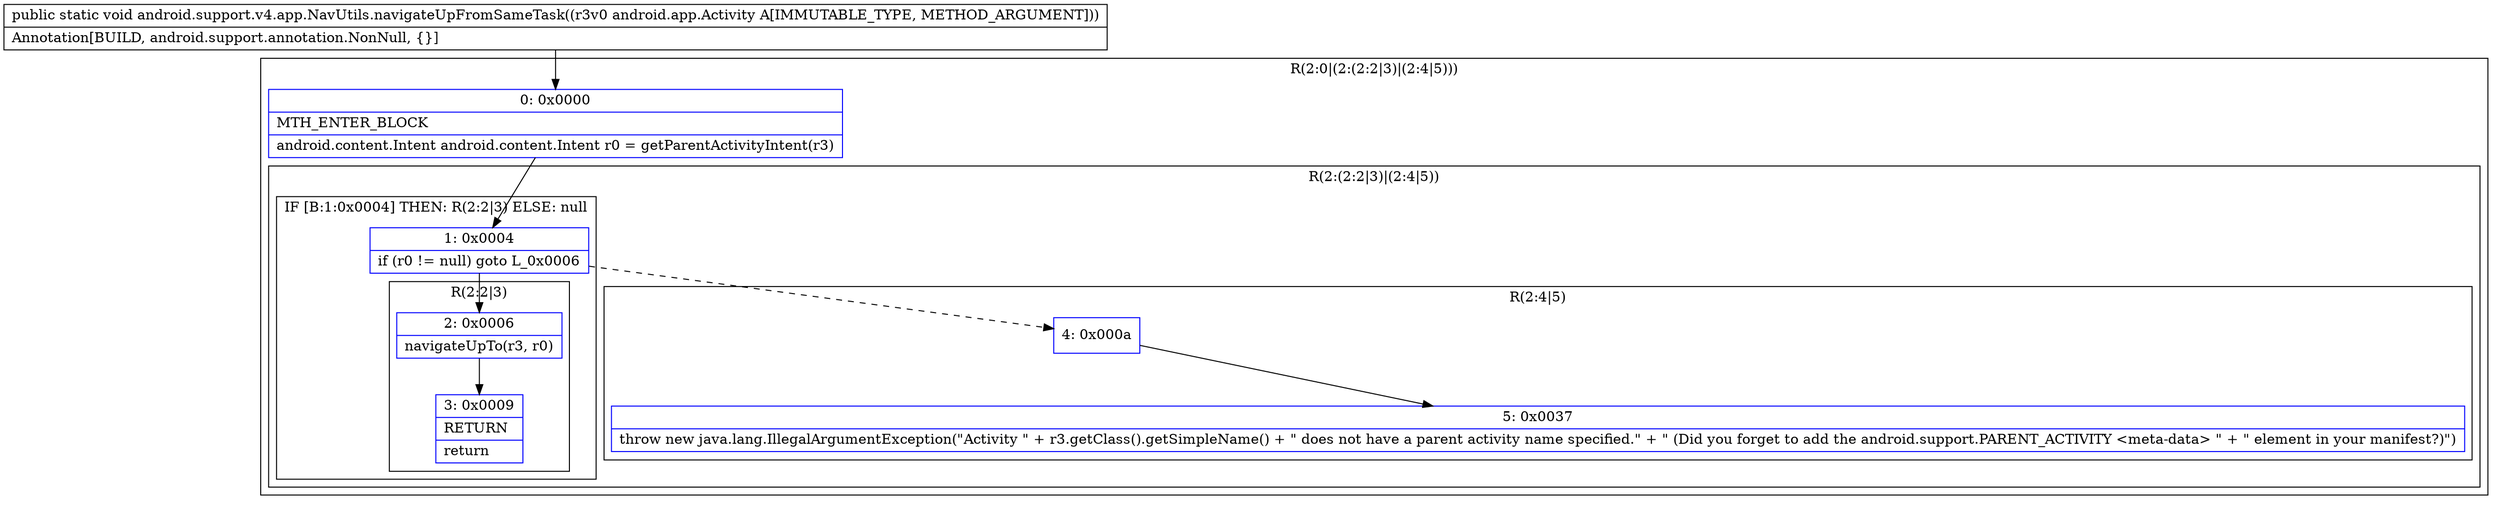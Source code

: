 digraph "CFG forandroid.support.v4.app.NavUtils.navigateUpFromSameTask(Landroid\/app\/Activity;)V" {
subgraph cluster_Region_2030754242 {
label = "R(2:0|(2:(2:2|3)|(2:4|5)))";
node [shape=record,color=blue];
Node_0 [shape=record,label="{0\:\ 0x0000|MTH_ENTER_BLOCK\l|android.content.Intent android.content.Intent r0 = getParentActivityIntent(r3)\l}"];
subgraph cluster_Region_1334973903 {
label = "R(2:(2:2|3)|(2:4|5))";
node [shape=record,color=blue];
subgraph cluster_IfRegion_728889294 {
label = "IF [B:1:0x0004] THEN: R(2:2|3) ELSE: null";
node [shape=record,color=blue];
Node_1 [shape=record,label="{1\:\ 0x0004|if (r0 != null) goto L_0x0006\l}"];
subgraph cluster_Region_1976192181 {
label = "R(2:2|3)";
node [shape=record,color=blue];
Node_2 [shape=record,label="{2\:\ 0x0006|navigateUpTo(r3, r0)\l}"];
Node_3 [shape=record,label="{3\:\ 0x0009|RETURN\l|return\l}"];
}
}
subgraph cluster_Region_1120811926 {
label = "R(2:4|5)";
node [shape=record,color=blue];
Node_4 [shape=record,label="{4\:\ 0x000a}"];
Node_5 [shape=record,label="{5\:\ 0x0037|throw new java.lang.IllegalArgumentException(\"Activity \" + r3.getClass().getSimpleName() + \" does not have a parent activity name specified.\" + \" (Did you forget to add the android.support.PARENT_ACTIVITY \<meta\-data\> \" + \" element in your manifest?)\")\l}"];
}
}
}
MethodNode[shape=record,label="{public static void android.support.v4.app.NavUtils.navigateUpFromSameTask((r3v0 android.app.Activity A[IMMUTABLE_TYPE, METHOD_ARGUMENT]))  | Annotation[BUILD, android.support.annotation.NonNull, \{\}]\l}"];
MethodNode -> Node_0;
Node_0 -> Node_1;
Node_1 -> Node_2;
Node_1 -> Node_4[style=dashed];
Node_2 -> Node_3;
Node_4 -> Node_5;
}

